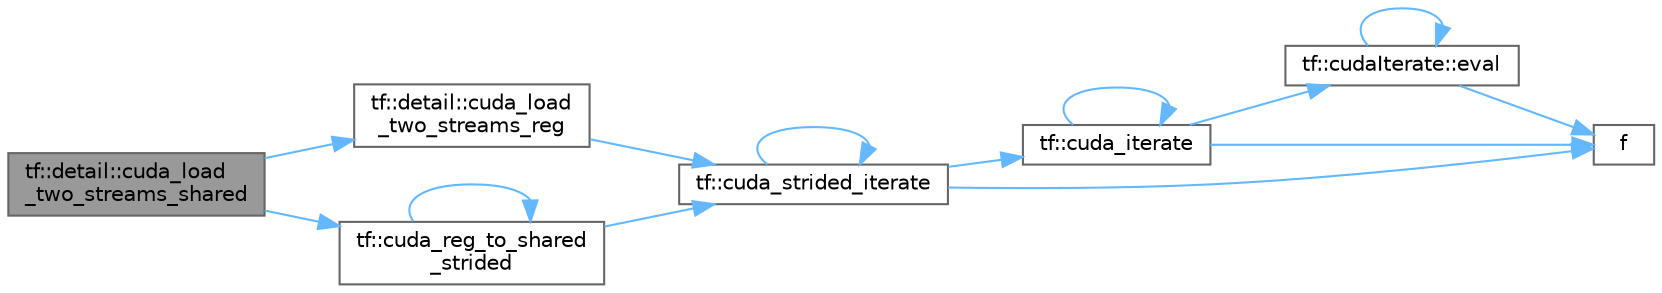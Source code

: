 digraph "tf::detail::cuda_load_two_streams_shared"
{
 // LATEX_PDF_SIZE
  bgcolor="transparent";
  edge [fontname=Helvetica,fontsize=10,labelfontname=Helvetica,labelfontsize=10];
  node [fontname=Helvetica,fontsize=10,shape=box,height=0.2,width=0.4];
  rankdir="LR";
  Node1 [id="Node000001",label="tf::detail::cuda_load\l_two_streams_shared",height=0.2,width=0.4,color="gray40", fillcolor="grey60", style="filled", fontcolor="black",tooltip=" "];
  Node1 -> Node2 [id="edge1_Node000001_Node000002",color="steelblue1",style="solid",tooltip=" "];
  Node2 [id="Node000002",label="tf::detail::cuda_load\l_two_streams_reg",height=0.2,width=0.4,color="grey40", fillcolor="white", style="filled",URL="$namespacetf_1_1detail.html#a433a26ef6a2aa8e1d737fea93a42ecf4",tooltip=" "];
  Node2 -> Node3 [id="edge2_Node000002_Node000003",color="steelblue1",style="solid",tooltip=" "];
  Node3 [id="Node000003",label="tf::cuda_strided_iterate",height=0.2,width=0.4,color="grey40", fillcolor="white", style="filled",URL="$namespacetf.html#a24db9e13fd26535886a7efc723ec1477",tooltip=" "];
  Node3 -> Node4 [id="edge3_Node000003_Node000004",color="steelblue1",style="solid",tooltip=" "];
  Node4 [id="Node000004",label="tf::cuda_iterate",height=0.2,width=0.4,color="grey40", fillcolor="white", style="filled",URL="$namespacetf.html#a55e1e8a489984141bc8e0785cd13f9bc",tooltip=" "];
  Node4 -> Node4 [id="edge4_Node000004_Node000004",color="steelblue1",style="solid",tooltip=" "];
  Node4 -> Node5 [id="edge5_Node000004_Node000005",color="steelblue1",style="solid",tooltip=" "];
  Node5 [id="Node000005",label="tf::cudaIterate::eval",height=0.2,width=0.4,color="grey40", fillcolor="white", style="filled",URL="$structtf_1_1cuda_iterate.html#a46b1c72193af5cdfc8697a57754af6f9",tooltip=" "];
  Node5 -> Node5 [id="edge6_Node000005_Node000005",color="steelblue1",style="solid",tooltip=" "];
  Node5 -> Node6 [id="edge7_Node000005_Node000006",color="steelblue1",style="solid",tooltip=" "];
  Node6 [id="Node000006",label="f",height=0.2,width=0.4,color="grey40", fillcolor="white", style="filled",URL="$cxx11__tensor__map_8cpp.html#a7f507fea02198f6cb81c86640c7b1a4e",tooltip=" "];
  Node4 -> Node6 [id="edge8_Node000004_Node000006",color="steelblue1",style="solid",tooltip=" "];
  Node3 -> Node3 [id="edge9_Node000003_Node000003",color="steelblue1",style="solid",tooltip=" "];
  Node3 -> Node6 [id="edge10_Node000003_Node000006",color="steelblue1",style="solid",tooltip=" "];
  Node1 -> Node7 [id="edge11_Node000001_Node000007",color="steelblue1",style="solid",tooltip=" "];
  Node7 [id="Node000007",label="tf::cuda_reg_to_shared\l_strided",height=0.2,width=0.4,color="grey40", fillcolor="white", style="filled",URL="$namespacetf.html#acfa6fec58ffdf6c6b5bc7a03cae5c8f9",tooltip=" "];
  Node7 -> Node7 [id="edge12_Node000007_Node000007",color="steelblue1",style="solid",tooltip=" "];
  Node7 -> Node3 [id="edge13_Node000007_Node000003",color="steelblue1",style="solid",tooltip=" "];
}
